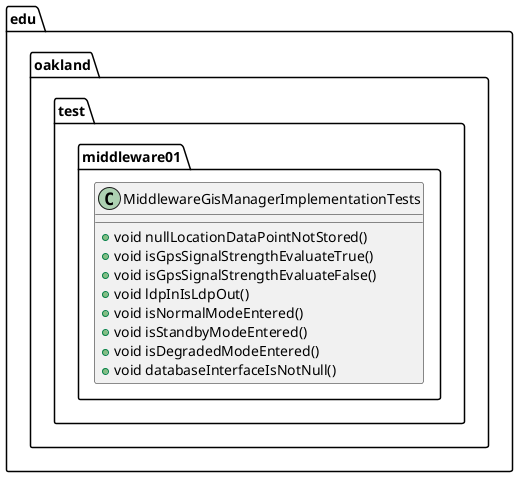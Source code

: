@startuml MiddlewareGisManagerImplementationTests

package edu.oakland.test.middleware01 {
  class MiddlewareGisManagerImplementationTests {
    + void nullLocationDataPointNotStored()
    + void isGpsSignalStrengthEvaluateTrue()
    + void isGpsSignalStrengthEvaluateFalse()
    + void ldpInIsLdpOut()
    + void isNormalModeEntered()
    + void isStandbyModeEntered()
    + void isDegradedModeEntered()
    + void databaseInterfaceIsNotNull()
  }
}

@enduml
